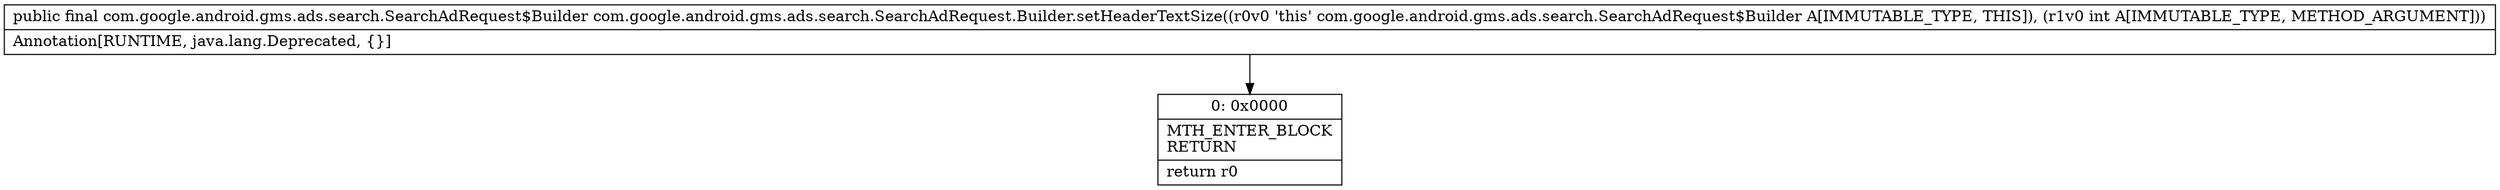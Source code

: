 digraph "CFG forcom.google.android.gms.ads.search.SearchAdRequest.Builder.setHeaderTextSize(I)Lcom\/google\/android\/gms\/ads\/search\/SearchAdRequest$Builder;" {
Node_0 [shape=record,label="{0\:\ 0x0000|MTH_ENTER_BLOCK\lRETURN\l|return r0\l}"];
MethodNode[shape=record,label="{public final com.google.android.gms.ads.search.SearchAdRequest$Builder com.google.android.gms.ads.search.SearchAdRequest.Builder.setHeaderTextSize((r0v0 'this' com.google.android.gms.ads.search.SearchAdRequest$Builder A[IMMUTABLE_TYPE, THIS]), (r1v0 int A[IMMUTABLE_TYPE, METHOD_ARGUMENT]))  | Annotation[RUNTIME, java.lang.Deprecated, \{\}]\l}"];
MethodNode -> Node_0;
}

